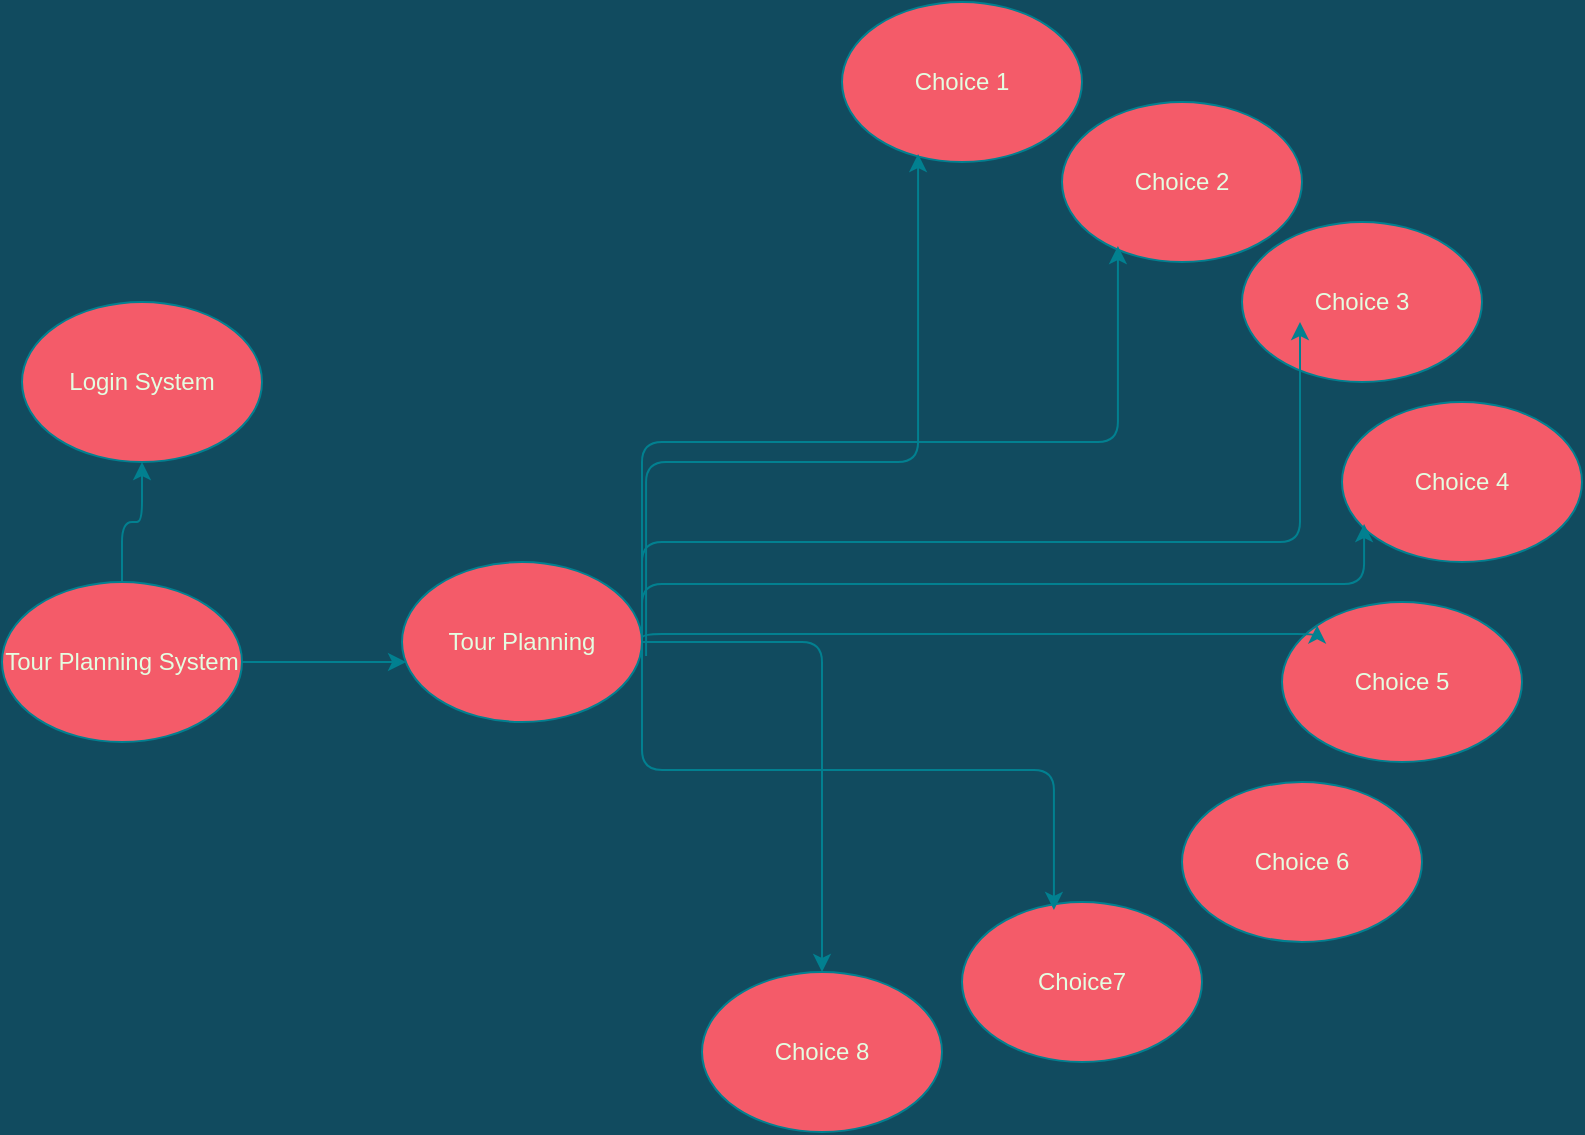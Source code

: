 <mxfile version="15.0.6" type="github">
  <diagram id="o79PtzUjfggAHvfddpBF" name="Page-1">
    <mxGraphModel dx="1447" dy="867" grid="1" gridSize="10" guides="1" tooltips="1" connect="1" arrows="1" fold="1" page="1" pageScale="1" pageWidth="827" pageHeight="1169" background="#114B5F" math="0" shadow="0">
      <root>
        <mxCell id="0" />
        <mxCell id="1" parent="0" />
        <mxCell id="XO-SGRxmhx0Tcxkr1Sh6-1" value="&lt;span&gt;Choice 8&lt;/span&gt;" style="ellipse;whiteSpace=wrap;html=1;fillColor=#F45B69;strokeColor=#028090;fontColor=#E4FDE1;" vertex="1" parent="1">
          <mxGeometry x="370" y="505" width="120" height="80" as="geometry" />
        </mxCell>
        <mxCell id="XO-SGRxmhx0Tcxkr1Sh6-2" value="&lt;span&gt;Choice 3&lt;/span&gt;" style="ellipse;whiteSpace=wrap;html=1;fillColor=#F45B69;strokeColor=#028090;fontColor=#E4FDE1;" vertex="1" parent="1">
          <mxGeometry x="640" y="130" width="120" height="80" as="geometry" />
        </mxCell>
        <mxCell id="XO-SGRxmhx0Tcxkr1Sh6-3" value="Choice7" style="ellipse;whiteSpace=wrap;html=1;fillColor=#F45B69;strokeColor=#028090;fontColor=#E4FDE1;" vertex="1" parent="1">
          <mxGeometry x="500" y="470" width="120" height="80" as="geometry" />
        </mxCell>
        <mxCell id="XO-SGRxmhx0Tcxkr1Sh6-4" value="Choice 6" style="ellipse;whiteSpace=wrap;html=1;fillColor=#F45B69;strokeColor=#028090;fontColor=#E4FDE1;" vertex="1" parent="1">
          <mxGeometry x="610" y="410" width="120" height="80" as="geometry" />
        </mxCell>
        <mxCell id="XO-SGRxmhx0Tcxkr1Sh6-5" value="Choice 5" style="ellipse;whiteSpace=wrap;html=1;fillColor=#F45B69;strokeColor=#028090;fontColor=#E4FDE1;" vertex="1" parent="1">
          <mxGeometry x="660" y="320" width="120" height="80" as="geometry" />
        </mxCell>
        <mxCell id="XO-SGRxmhx0Tcxkr1Sh6-6" value="&lt;span&gt;Choice 4&lt;/span&gt;" style="ellipse;whiteSpace=wrap;html=1;fillColor=#F45B69;strokeColor=#028090;fontColor=#E4FDE1;" vertex="1" parent="1">
          <mxGeometry x="690" y="220" width="120" height="80" as="geometry" />
        </mxCell>
        <mxCell id="XO-SGRxmhx0Tcxkr1Sh6-7" value="&lt;span&gt;Choice 2&lt;/span&gt;" style="ellipse;whiteSpace=wrap;html=1;fillColor=#F45B69;strokeColor=#028090;fontColor=#E4FDE1;" vertex="1" parent="1">
          <mxGeometry x="550" y="70" width="120" height="80" as="geometry" />
        </mxCell>
        <mxCell id="XO-SGRxmhx0Tcxkr1Sh6-8" value="Choice 1" style="ellipse;whiteSpace=wrap;html=1;fillColor=#F45B69;strokeColor=#028090;fontColor=#E4FDE1;" vertex="1" parent="1">
          <mxGeometry x="440" y="20" width="120" height="80" as="geometry" />
        </mxCell>
        <mxCell id="XO-SGRxmhx0Tcxkr1Sh6-31" value="" style="edgeStyle=orthogonalEdgeStyle;curved=0;rounded=1;sketch=0;orthogonalLoop=1;jettySize=auto;html=1;fontColor=#E4FDE1;strokeColor=#028090;fillColor=#F45B69;" edge="1" parent="1" source="XO-SGRxmhx0Tcxkr1Sh6-10" target="XO-SGRxmhx0Tcxkr1Sh6-29">
          <mxGeometry relative="1" as="geometry" />
        </mxCell>
        <mxCell id="XO-SGRxmhx0Tcxkr1Sh6-10" value="Tour Planning System" style="ellipse;whiteSpace=wrap;html=1;fillColor=#F45B69;strokeColor=#028090;fontColor=#E4FDE1;" vertex="1" parent="1">
          <mxGeometry x="20" y="310" width="120" height="80" as="geometry" />
        </mxCell>
        <mxCell id="XO-SGRxmhx0Tcxkr1Sh6-11" value="Tour Planning" style="ellipse;whiteSpace=wrap;html=1;fillColor=#F45B69;strokeColor=#028090;fontColor=#E4FDE1;" vertex="1" parent="1">
          <mxGeometry x="220" y="300" width="120" height="80" as="geometry" />
        </mxCell>
        <mxCell id="XO-SGRxmhx0Tcxkr1Sh6-17" value="" style="edgeStyle=elbowEdgeStyle;elbow=vertical;endArrow=classic;html=1;entryX=0.317;entryY=0.95;entryDx=0;entryDy=0;entryPerimeter=0;exitX=1.017;exitY=0.588;exitDx=0;exitDy=0;exitPerimeter=0;labelBackgroundColor=#114B5F;strokeColor=#028090;fontColor=#E4FDE1;" edge="1" parent="1" source="XO-SGRxmhx0Tcxkr1Sh6-11" target="XO-SGRxmhx0Tcxkr1Sh6-8">
          <mxGeometry width="50" height="50" relative="1" as="geometry">
            <mxPoint x="390" y="290" as="sourcePoint" />
            <mxPoint x="440" y="240" as="targetPoint" />
            <Array as="points">
              <mxPoint x="420" y="250" />
            </Array>
          </mxGeometry>
        </mxCell>
        <mxCell id="XO-SGRxmhx0Tcxkr1Sh6-18" value="" style="edgeStyle=elbowEdgeStyle;elbow=vertical;endArrow=classic;html=1;entryX=0.233;entryY=0.9;entryDx=0;entryDy=0;entryPerimeter=0;exitX=1;exitY=0.588;exitDx=0;exitDy=0;exitPerimeter=0;labelBackgroundColor=#114B5F;strokeColor=#028090;fontColor=#E4FDE1;" edge="1" parent="1" source="XO-SGRxmhx0Tcxkr1Sh6-11" target="XO-SGRxmhx0Tcxkr1Sh6-7">
          <mxGeometry width="50" height="50" relative="1" as="geometry">
            <mxPoint x="390" y="290" as="sourcePoint" />
            <mxPoint x="440" y="240" as="targetPoint" />
            <Array as="points">
              <mxPoint x="580" y="240" />
              <mxPoint x="490" y="240" />
            </Array>
          </mxGeometry>
        </mxCell>
        <mxCell id="XO-SGRxmhx0Tcxkr1Sh6-19" value="" style="edgeStyle=elbowEdgeStyle;elbow=vertical;endArrow=classic;html=1;entryX=0.383;entryY=0.05;entryDx=0;entryDy=0;entryPerimeter=0;exitX=1;exitY=0.425;exitDx=0;exitDy=0;exitPerimeter=0;labelBackgroundColor=#114B5F;strokeColor=#028090;fontColor=#E4FDE1;" edge="1" parent="1" source="XO-SGRxmhx0Tcxkr1Sh6-11" target="XO-SGRxmhx0Tcxkr1Sh6-3">
          <mxGeometry width="50" height="50" relative="1" as="geometry">
            <mxPoint x="390" y="290" as="sourcePoint" />
            <mxPoint x="440" y="240" as="targetPoint" />
          </mxGeometry>
        </mxCell>
        <mxCell id="XO-SGRxmhx0Tcxkr1Sh6-20" value="" style="edgeStyle=elbowEdgeStyle;elbow=vertical;endArrow=classic;html=1;entryX=0.5;entryY=0;entryDx=0;entryDy=0;exitX=1;exitY=0.5;exitDx=0;exitDy=0;labelBackgroundColor=#114B5F;strokeColor=#028090;fontColor=#E4FDE1;" edge="1" parent="1" source="XO-SGRxmhx0Tcxkr1Sh6-11" target="XO-SGRxmhx0Tcxkr1Sh6-1">
          <mxGeometry width="50" height="50" relative="1" as="geometry">
            <mxPoint x="400" y="330" as="sourcePoint" />
            <mxPoint x="480" y="370" as="targetPoint" />
            <Array as="points">
              <mxPoint x="320" y="340" />
            </Array>
          </mxGeometry>
        </mxCell>
        <mxCell id="XO-SGRxmhx0Tcxkr1Sh6-21" value="" style="edgeStyle=elbowEdgeStyle;elbow=vertical;endArrow=classic;html=1;entryX=0.092;entryY=0.763;entryDx=0;entryDy=0;entryPerimeter=0;labelBackgroundColor=#114B5F;strokeColor=#028090;fontColor=#E4FDE1;" edge="1" parent="1" target="XO-SGRxmhx0Tcxkr1Sh6-6">
          <mxGeometry width="50" height="50" relative="1" as="geometry">
            <mxPoint x="340" y="341" as="sourcePoint" />
            <mxPoint x="440" y="240" as="targetPoint" />
          </mxGeometry>
        </mxCell>
        <mxCell id="XO-SGRxmhx0Tcxkr1Sh6-22" value="" style="edgeStyle=elbowEdgeStyle;elbow=vertical;endArrow=classic;html=1;labelBackgroundColor=#114B5F;strokeColor=#028090;fontColor=#E4FDE1;" edge="1" parent="1">
          <mxGeometry width="50" height="50" relative="1" as="geometry">
            <mxPoint x="340" y="340" as="sourcePoint" />
            <mxPoint x="669" y="180" as="targetPoint" />
            <Array as="points">
              <mxPoint x="539" y="290" />
              <mxPoint x="669" y="205" />
            </Array>
          </mxGeometry>
        </mxCell>
        <mxCell id="XO-SGRxmhx0Tcxkr1Sh6-23" value="" style="edgeStyle=elbowEdgeStyle;elbow=vertical;endArrow=classic;html=1;entryX=0;entryY=0;entryDx=0;entryDy=0;labelBackgroundColor=#114B5F;strokeColor=#028090;fontColor=#E4FDE1;" edge="1" parent="1" target="XO-SGRxmhx0Tcxkr1Sh6-5">
          <mxGeometry width="50" height="50" relative="1" as="geometry">
            <mxPoint x="340" y="340" as="sourcePoint" />
            <mxPoint x="440" y="240" as="targetPoint" />
          </mxGeometry>
        </mxCell>
        <mxCell id="XO-SGRxmhx0Tcxkr1Sh6-25" value="" style="endArrow=classic;html=1;exitX=1;exitY=0.5;exitDx=0;exitDy=0;entryX=0.017;entryY=0.625;entryDx=0;entryDy=0;entryPerimeter=0;labelBackgroundColor=#114B5F;strokeColor=#028090;fontColor=#E4FDE1;" edge="1" parent="1" source="XO-SGRxmhx0Tcxkr1Sh6-10" target="XO-SGRxmhx0Tcxkr1Sh6-11">
          <mxGeometry relative="1" as="geometry">
            <mxPoint x="220" y="240" as="sourcePoint" />
            <mxPoint x="180" y="220" as="targetPoint" />
            <Array as="points" />
          </mxGeometry>
        </mxCell>
        <mxCell id="XO-SGRxmhx0Tcxkr1Sh6-29" value="Login System" style="ellipse;whiteSpace=wrap;html=1;fillColor=#F45B69;strokeColor=#028090;fontColor=#E4FDE1;" vertex="1" parent="1">
          <mxGeometry x="30" y="170" width="120" height="80" as="geometry" />
        </mxCell>
      </root>
    </mxGraphModel>
  </diagram>
</mxfile>
